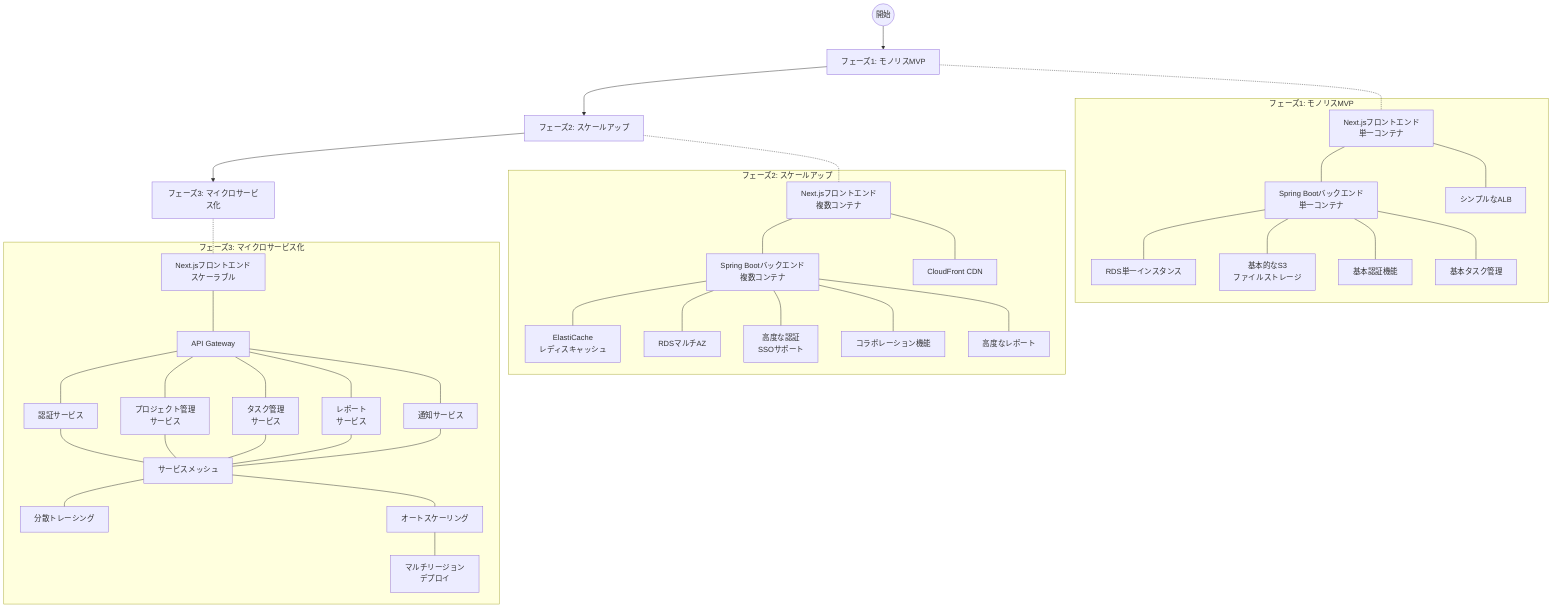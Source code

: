 graph TD
    Start((開始)) --> Phase1[フェーズ1: モノリスMVP]
    Phase1 --> Phase2[フェーズ2: スケールアップ]
    Phase2 --> Phase3[フェーズ3: マイクロサービス化]
    
    subgraph "フェーズ1: モノリスMVP"
        MonoFE[Next.jsフロントエンド\n単一コンテナ]
        MonoBE[Spring Bootバックエンド\n単一コンテナ]
        MonoDB[RDS単一インスタンス]
        BasicS3[基本的なS3\nファイルストレージ]
        MonoLB[シンプルなALB]
        SimpleAuth[基本認証機能]
        BasicTask[基本タスク管理]
        
        MonoFE --- MonoBE
        MonoBE --- MonoDB
        MonoBE --- BasicS3
        MonoFE --- MonoLB
        MonoBE --- SimpleAuth
        MonoBE --- BasicTask
    end
    
    subgraph "フェーズ2: スケールアップ"
        ScaleFE[Next.jsフロントエンド\n複数コンテナ]
        ScaleBE[Spring Bootバックエンド\n複数コンテナ]
        CacheLayer[ElastiCache\nレディスキャッシュ]
        MultiAZDB[RDSマルチAZ]
        CDNLayer[CloudFront CDN]
        AdvAuth[高度な認証\nSSOサポート]
        CollabFeatures[コラボレーション機能]
        AdvancedReports[高度なレポート]
        
        ScaleFE --- ScaleBE
        ScaleBE --- CacheLayer
        ScaleBE --- MultiAZDB
        ScaleFE --- CDNLayer
        ScaleBE --- AdvAuth
        ScaleBE --- CollabFeatures
        ScaleBE --- AdvancedReports
    end
    
    subgraph "フェーズ3: マイクロサービス化"
        MicroFE[Next.jsフロントエンド\nスケーラブル]
        
        AuthMS[認証サービス]
        ProjectMS[プロジェクト管理\nサービス]
        TaskMS[タスク管理\nサービス]
        ReportMS[レポート\nサービス]
        NotificationMS[通知サービス]
        
        ApiGateway[API Gateway]
        ServiceMesh[サービスメッシュ]
        DistributedTracing[分散トレーシング]
        AutoScaling[オートスケーリング]
        MultiRegion[マルチリージョン\nデプロイ]
        
        MicroFE --- ApiGateway
        ApiGateway --- AuthMS
        ApiGateway --- ProjectMS
        ApiGateway --- TaskMS
        ApiGateway --- ReportMS
        ApiGateway --- NotificationMS
        
        AuthMS --- ServiceMesh
        ProjectMS --- ServiceMesh
        TaskMS --- ServiceMesh
        ReportMS --- ServiceMesh
        NotificationMS --- ServiceMesh
        
        ServiceMesh --- DistributedTracing
        ServiceMesh --- AutoScaling
        AutoScaling --- MultiRegion
    end
    
    %% フェーズごとの詳細
    Phase1 -.- MonoFE
    Phase2 -.- ScaleFE
    Phase3 -.- MicroFE
